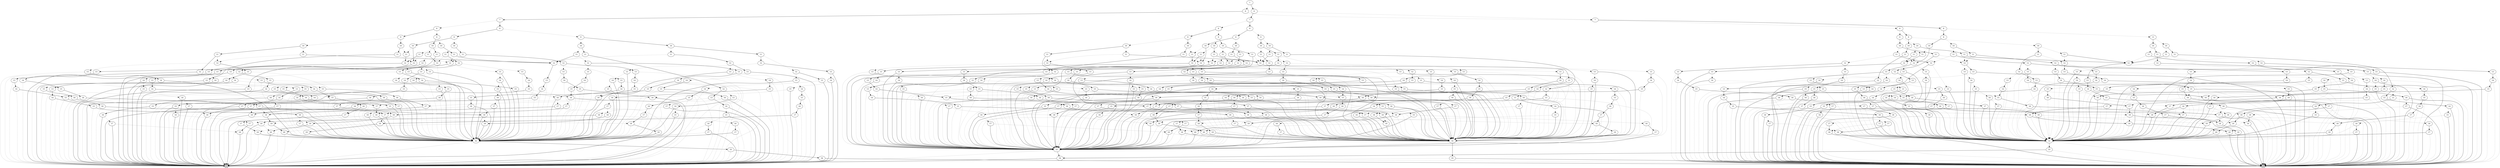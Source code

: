 digraph G {
0 [shape=box, label="0", style=filled, shape=box, height=0.3, width=0.3];
1 [shape=box, label="1", style=filled, shape=box, height=0.3, width=0.3];
49610 [label="1"];
49610 -> 49608 [style=dotted];
49610 -> 49609 [style=filled];
49608 [label="6"];
49608 -> 48847 [style=dotted];
49608 -> 49065 [style=filled];
48847 [label="7"];
48847 -> 48764 [style=dotted];
48847 -> 48846 [style=filled];
48764 [label="8"];
48764 -> 48729 [style=dotted];
48764 -> 48763 [style=filled];
48729 [label="9"];
48729 -> 48690 [style=dotted];
48729 -> 48728 [style=filled];
48690 [label="10"];
48690 -> 48662 [style=dotted];
48690 -> 48689 [style=filled];
48662 [label="11"];
48662 -> 48646 [style=dotted];
48662 -> 48661 [style=filled];
48646 [label="12"];
48646 -> 48637 [style=dotted];
48646 -> 48645 [style=filled];
48637 [label="13"];
48637 -> 48636 [style=dotted];
48637 -> 1211 [style=filled];
48636 [label="14"];
48636 -> 48635 [style=dotted];
48636 -> 1211 [style=filled];
48635 [label="15"];
48635 -> 0 [style=dotted];
48635 -> 48634 [style=filled];
48634 [label="16"];
48634 -> 0 [style=dotted];
48634 -> 48633 [style=filled];
48633 [label="17"];
48633 -> 48632 [style=dotted];
48633 -> 1211 [style=filled];
48632 [label="18"];
48632 -> 48631 [style=dotted];
48632 -> 1211 [style=filled];
48631 [label="19"];
48631 -> 0 [style=dotted];
48631 -> 48630 [style=filled];
48630 [label="20"];
48630 -> 0 [style=dotted];
48630 -> 1211 [style=filled];
1211 [label="32"];
1211 -> 0 [style=dotted];
1211 -> 1193 [style=filled];
1193 [label="33"];
1193 -> 0 [style=dotted];
1193 -> 70 [style=filled];
70 [label="34"];
70 -> 0 [style=dotted];
70 -> 1 [style=filled];
48645 [label="13"];
48645 -> 48644 [style=dotted];
48645 -> 0 [style=filled];
48644 [label="14"];
48644 -> 48643 [style=dotted];
48644 -> 0 [style=filled];
48643 [label="15"];
48643 -> 1211 [style=dotted];
48643 -> 48642 [style=filled];
48642 [label="16"];
48642 -> 1211 [style=dotted];
48642 -> 48641 [style=filled];
48641 [label="17"];
48641 -> 48640 [style=dotted];
48641 -> 0 [style=filled];
48640 [label="18"];
48640 -> 48639 [style=dotted];
48640 -> 0 [style=filled];
48639 [label="19"];
48639 -> 1211 [style=dotted];
48639 -> 48638 [style=filled];
48638 [label="20"];
48638 -> 1211 [style=dotted];
48638 -> 0 [style=filled];
48661 [label="12"];
48661 -> 48653 [style=dotted];
48661 -> 48660 [style=filled];
48653 [label="13"];
48653 -> 48652 [style=dotted];
48653 -> 1211 [style=filled];
48652 [label="14"];
48652 -> 48651 [style=dotted];
48652 -> 1211 [style=filled];
48651 [label="15"];
48651 -> 0 [style=dotted];
48651 -> 48650 [style=filled];
48650 [label="16"];
48650 -> 48649 [style=dotted];
48650 -> 1211 [style=filled];
48649 [label="17"];
48649 -> 0 [style=dotted];
48649 -> 48648 [style=filled];
48648 [label="18"];
48648 -> 48647 [style=dotted];
48648 -> 1211 [style=filled];
48647 [label="19"];
48647 -> 48630 [style=dotted];
48647 -> 1211 [style=filled];
48660 [label="13"];
48660 -> 48659 [style=dotted];
48660 -> 0 [style=filled];
48659 [label="14"];
48659 -> 48658 [style=dotted];
48659 -> 0 [style=filled];
48658 [label="15"];
48658 -> 1211 [style=dotted];
48658 -> 48657 [style=filled];
48657 [label="16"];
48657 -> 48656 [style=dotted];
48657 -> 0 [style=filled];
48656 [label="17"];
48656 -> 1211 [style=dotted];
48656 -> 48655 [style=filled];
48655 [label="18"];
48655 -> 48654 [style=dotted];
48655 -> 0 [style=filled];
48654 [label="19"];
48654 -> 48638 [style=dotted];
48654 -> 0 [style=filled];
48689 [label="11"];
48689 -> 48673 [style=dotted];
48689 -> 48688 [style=filled];
48673 [label="12"];
48673 -> 48667 [style=dotted];
48673 -> 48672 [style=filled];
48667 [label="13"];
48667 -> 48666 [style=dotted];
48667 -> 1211 [style=filled];
48666 [label="14"];
48666 -> 48665 [style=dotted];
48666 -> 1211 [style=filled];
48665 [label="15"];
48665 -> 48664 [style=dotted];
48665 -> 1211 [style=filled];
48664 [label="16"];
48664 -> 48663 [style=dotted];
48664 -> 1211 [style=filled];
48663 [label="17"];
48663 -> 48648 [style=dotted];
48663 -> 1211 [style=filled];
48672 [label="13"];
48672 -> 48671 [style=dotted];
48672 -> 0 [style=filled];
48671 [label="14"];
48671 -> 48670 [style=dotted];
48671 -> 0 [style=filled];
48670 [label="15"];
48670 -> 48669 [style=dotted];
48670 -> 0 [style=filled];
48669 [label="16"];
48669 -> 48668 [style=dotted];
48669 -> 0 [style=filled];
48668 [label="17"];
48668 -> 48655 [style=dotted];
48668 -> 0 [style=filled];
48688 [label="12"];
48688 -> 48680 [style=dotted];
48688 -> 48687 [style=filled];
48680 [label="13"];
48680 -> 0 [style=dotted];
48680 -> 48679 [style=filled];
48679 [label="14"];
48679 -> 0 [style=dotted];
48679 -> 48678 [style=filled];
48678 [label="15"];
48678 -> 0 [style=dotted];
48678 -> 48677 [style=filled];
48677 [label="16"];
48677 -> 48676 [style=dotted];
48677 -> 1211 [style=filled];
48676 [label="17"];
48676 -> 48675 [style=dotted];
48676 -> 1211 [style=filled];
48675 [label="18"];
48675 -> 0 [style=dotted];
48675 -> 48674 [style=filled];
48674 [label="19"];
48674 -> 0 [style=dotted];
48674 -> 1211 [style=filled];
48687 [label="13"];
48687 -> 1211 [style=dotted];
48687 -> 48686 [style=filled];
48686 [label="14"];
48686 -> 1211 [style=dotted];
48686 -> 48685 [style=filled];
48685 [label="15"];
48685 -> 1211 [style=dotted];
48685 -> 48684 [style=filled];
48684 [label="16"];
48684 -> 48683 [style=dotted];
48684 -> 0 [style=filled];
48683 [label="17"];
48683 -> 48682 [style=dotted];
48683 -> 0 [style=filled];
48682 [label="18"];
48682 -> 1211 [style=dotted];
48682 -> 48681 [style=filled];
48681 [label="19"];
48681 -> 1211 [style=dotted];
48681 -> 0 [style=filled];
48728 [label="10"];
48728 -> 48717 [style=dotted];
48728 -> 48727 [style=filled];
48717 [label="11"];
48717 -> 48703 [style=dotted];
48717 -> 48716 [style=filled];
48703 [label="12"];
48703 -> 48696 [style=dotted];
48703 -> 48702 [style=filled];
48696 [label="13"];
48696 -> 1211 [style=dotted];
48696 -> 48695 [style=filled];
48695 [label="14"];
48695 -> 1211 [style=dotted];
48695 -> 48694 [style=filled];
48694 [label="15"];
48694 -> 1211 [style=dotted];
48694 -> 48693 [style=filled];
48693 [label="16"];
48693 -> 1211 [style=dotted];
48693 -> 48692 [style=filled];
48692 [label="17"];
48692 -> 48691 [style=dotted];
48692 -> 0 [style=filled];
48691 [label="18"];
48691 -> 1211 [style=dotted];
48691 -> 48639 [style=filled];
48702 [label="13"];
48702 -> 0 [style=dotted];
48702 -> 48701 [style=filled];
48701 [label="14"];
48701 -> 0 [style=dotted];
48701 -> 48700 [style=filled];
48700 [label="15"];
48700 -> 0 [style=dotted];
48700 -> 48699 [style=filled];
48699 [label="16"];
48699 -> 0 [style=dotted];
48699 -> 48698 [style=filled];
48698 [label="17"];
48698 -> 48697 [style=dotted];
48698 -> 1211 [style=filled];
48697 [label="18"];
48697 -> 0 [style=dotted];
48697 -> 48631 [style=filled];
48716 [label="12"];
48716 -> 48709 [style=dotted];
48716 -> 48715 [style=filled];
48709 [label="13"];
48709 -> 48708 [style=dotted];
48709 -> 1211 [style=filled];
48708 [label="14"];
48708 -> 0 [style=dotted];
48708 -> 48707 [style=filled];
48707 [label="15"];
48707 -> 48706 [style=dotted];
48707 -> 1211 [style=filled];
48706 [label="16"];
48706 -> 48705 [style=dotted];
48706 -> 1211 [style=filled];
48705 [label="17"];
48705 -> 0 [style=dotted];
48705 -> 48704 [style=filled];
48704 [label="18"];
48704 -> 0 [style=dotted];
48704 -> 1211 [style=filled];
48715 [label="13"];
48715 -> 48714 [style=dotted];
48715 -> 0 [style=filled];
48714 [label="14"];
48714 -> 1211 [style=dotted];
48714 -> 48713 [style=filled];
48713 [label="15"];
48713 -> 48712 [style=dotted];
48713 -> 0 [style=filled];
48712 [label="16"];
48712 -> 48711 [style=dotted];
48712 -> 0 [style=filled];
48711 [label="17"];
48711 -> 1211 [style=dotted];
48711 -> 48710 [style=filled];
48710 [label="18"];
48710 -> 1211 [style=dotted];
48710 -> 0 [style=filled];
48727 [label="11"];
48727 -> 48688 [style=dotted];
48727 -> 48726 [style=filled];
48726 [label="12"];
48726 -> 48721 [style=dotted];
48726 -> 48725 [style=filled];
48721 [label="13"];
48721 -> 0 [style=dotted];
48721 -> 48720 [style=filled];
48720 [label="14"];
48720 -> 48719 [style=dotted];
48720 -> 1211 [style=filled];
48719 [label="15"];
48719 -> 0 [style=dotted];
48719 -> 48718 [style=filled];
48718 [label="16"];
48718 -> 0 [style=dotted];
48718 -> 48676 [style=filled];
48725 [label="13"];
48725 -> 1211 [style=dotted];
48725 -> 48724 [style=filled];
48724 [label="14"];
48724 -> 48723 [style=dotted];
48724 -> 0 [style=filled];
48723 [label="15"];
48723 -> 1211 [style=dotted];
48723 -> 48722 [style=filled];
48722 [label="16"];
48722 -> 1211 [style=dotted];
48722 -> 48683 [style=filled];
48763 [label="9"];
48763 -> 48748 [style=dotted];
48763 -> 48762 [style=filled];
48748 [label="10"];
48748 -> 48741 [style=dotted];
48748 -> 48747 [style=filled];
48741 [label="11"];
48741 -> 48740 [style=dotted];
48741 -> 48688 [style=filled];
48740 [label="12"];
48740 -> 48734 [style=dotted];
48740 -> 48739 [style=filled];
48734 [label="13"];
48734 -> 0 [style=dotted];
48734 -> 48733 [style=filled];
48733 [label="14"];
48733 -> 48732 [style=dotted];
48733 -> 1211 [style=filled];
48732 [label="15"];
48732 -> 0 [style=dotted];
48732 -> 48731 [style=filled];
48731 [label="16"];
48731 -> 0 [style=dotted];
48731 -> 48730 [style=filled];
48730 [label="17"];
48730 -> 0 [style=dotted];
48730 -> 48632 [style=filled];
48739 [label="13"];
48739 -> 1211 [style=dotted];
48739 -> 48738 [style=filled];
48738 [label="14"];
48738 -> 48737 [style=dotted];
48738 -> 0 [style=filled];
48737 [label="15"];
48737 -> 1211 [style=dotted];
48737 -> 48736 [style=filled];
48736 [label="16"];
48736 -> 1211 [style=dotted];
48736 -> 48735 [style=filled];
48735 [label="17"];
48735 -> 1211 [style=dotted];
48735 -> 48640 [style=filled];
48747 [label="11"];
48747 -> 48740 [style=dotted];
48747 -> 48746 [style=filled];
48746 [label="12"];
48746 -> 48743 [style=dotted];
48746 -> 48745 [style=filled];
48743 [label="13"];
48743 -> 1211 [style=dotted];
48743 -> 48742 [style=filled];
48742 [label="14"];
48742 -> 1211 [style=dotted];
48742 -> 48723 [style=filled];
48745 [label="13"];
48745 -> 0 [style=dotted];
48745 -> 48744 [style=filled];
48744 [label="14"];
48744 -> 0 [style=dotted];
48744 -> 48719 [style=filled];
48762 [label="10"];
48762 -> 48749 [style=dotted];
48762 -> 48761 [style=filled];
48749 [label="11"];
48749 -> 48673 [style=dotted];
48749 -> 48661 [style=filled];
48761 [label="11"];
48761 -> 48646 [style=dotted];
48761 -> 48760 [style=filled];
48760 [label="12"];
48760 -> 48754 [style=dotted];
48760 -> 48759 [style=filled];
48754 [label="13"];
48754 -> 1211 [style=dotted];
48754 -> 48753 [style=filled];
48753 [label="14"];
48753 -> 1211 [style=dotted];
48753 -> 48752 [style=filled];
48752 [label="15"];
48752 -> 1211 [style=dotted];
48752 -> 48751 [style=filled];
48751 [label="16"];
48751 -> 48750 [style=dotted];
48751 -> 0 [style=filled];
48750 [label="17"];
48750 -> 48710 [style=dotted];
48750 -> 0 [style=filled];
48759 [label="13"];
48759 -> 0 [style=dotted];
48759 -> 48758 [style=filled];
48758 [label="14"];
48758 -> 0 [style=dotted];
48758 -> 48757 [style=filled];
48757 [label="15"];
48757 -> 0 [style=dotted];
48757 -> 48756 [style=filled];
48756 [label="16"];
48756 -> 48755 [style=dotted];
48756 -> 1211 [style=filled];
48755 [label="17"];
48755 -> 48704 [style=dotted];
48755 -> 1211 [style=filled];
48846 [label="8"];
48846 -> 48826 [style=dotted];
48846 -> 48845 [style=filled];
48826 [label="9"];
48826 -> 48789 [style=dotted];
48826 -> 48825 [style=filled];
48789 [label="10"];
48789 -> 48776 [style=dotted];
48789 -> 48788 [style=filled];
48776 [label="11"];
48776 -> 48775 [style=dotted];
48776 -> 48688 [style=filled];
48775 [label="12"];
48775 -> 48769 [style=dotted];
48775 -> 48774 [style=filled];
48769 [label="13"];
48769 -> 1211 [style=dotted];
48769 -> 48768 [style=filled];
48768 [label="14"];
48768 -> 1211 [style=dotted];
48768 -> 48767 [style=filled];
48767 [label="15"];
48767 -> 1211 [style=dotted];
48767 -> 48766 [style=filled];
48766 [label="16"];
48766 -> 48765 [style=dotted];
48766 -> 0 [style=filled];
48765 [label="17"];
48765 -> 1211 [style=dotted];
48765 -> 48691 [style=filled];
48774 [label="13"];
48774 -> 0 [style=dotted];
48774 -> 48773 [style=filled];
48773 [label="14"];
48773 -> 0 [style=dotted];
48773 -> 48772 [style=filled];
48772 [label="15"];
48772 -> 0 [style=dotted];
48772 -> 48771 [style=filled];
48771 [label="16"];
48771 -> 48770 [style=dotted];
48771 -> 1211 [style=filled];
48770 [label="17"];
48770 -> 0 [style=dotted];
48770 -> 48697 [style=filled];
48788 [label="11"];
48788 -> 48688 [style=dotted];
48788 -> 48787 [style=filled];
48787 [label="12"];
48787 -> 48781 [style=dotted];
48787 -> 48786 [style=filled];
48781 [label="13"];
48781 -> 0 [style=dotted];
48781 -> 48780 [style=filled];
48780 [label="14"];
48780 -> 48779 [style=dotted];
48780 -> 1211 [style=filled];
48779 [label="15"];
48779 -> 48778 [style=dotted];
48779 -> 1211 [style=filled];
48778 [label="16"];
48778 -> 0 [style=dotted];
48778 -> 48777 [style=filled];
48777 [label="17"];
48777 -> 0 [style=dotted];
48777 -> 1211 [style=filled];
48786 [label="13"];
48786 -> 1211 [style=dotted];
48786 -> 48785 [style=filled];
48785 [label="14"];
48785 -> 48784 [style=dotted];
48785 -> 0 [style=filled];
48784 [label="15"];
48784 -> 48783 [style=dotted];
48784 -> 0 [style=filled];
48783 [label="16"];
48783 -> 1211 [style=dotted];
48783 -> 48782 [style=filled];
48782 [label="17"];
48782 -> 1211 [style=dotted];
48782 -> 0 [style=filled];
48825 [label="10"];
48825 -> 48803 [style=dotted];
48825 -> 48824 [style=filled];
48803 [label="11"];
48803 -> 48688 [style=dotted];
48803 -> 48802 [style=filled];
48802 [label="12"];
48802 -> 48795 [style=dotted];
48802 -> 48801 [style=filled];
48795 [label="13"];
48795 -> 48794 [style=dotted];
48795 -> 1211 [style=filled];
48794 [label="14"];
48794 -> 0 [style=dotted];
48794 -> 48793 [style=filled];
48793 [label="15"];
48793 -> 0 [style=dotted];
48793 -> 48792 [style=filled];
48792 [label="16"];
48792 -> 48791 [style=dotted];
48792 -> 1211 [style=filled];
48791 [label="17"];
48791 -> 48790 [style=dotted];
48791 -> 1211 [style=filled];
48790 [label="18"];
48790 -> 0 [style=dotted];
48790 -> 48647 [style=filled];
48801 [label="13"];
48801 -> 48800 [style=dotted];
48801 -> 0 [style=filled];
48800 [label="14"];
48800 -> 1211 [style=dotted];
48800 -> 48799 [style=filled];
48799 [label="15"];
48799 -> 1211 [style=dotted];
48799 -> 48798 [style=filled];
48798 [label="16"];
48798 -> 48797 [style=dotted];
48798 -> 0 [style=filled];
48797 [label="17"];
48797 -> 48796 [style=dotted];
48797 -> 0 [style=filled];
48796 [label="18"];
48796 -> 1211 [style=dotted];
48796 -> 48654 [style=filled];
48824 [label="11"];
48824 -> 48814 [style=dotted];
48824 -> 48823 [style=filled];
48814 [label="12"];
48814 -> 48808 [style=dotted];
48814 -> 48813 [style=filled];
48808 [label="13"];
48808 -> 48807 [style=dotted];
48808 -> 1211 [style=filled];
48807 [label="14"];
48807 -> 0 [style=dotted];
48807 -> 48806 [style=filled];
48806 [label="15"];
48806 -> 0 [style=dotted];
48806 -> 48805 [style=filled];
48805 [label="16"];
48805 -> 0 [style=dotted];
48805 -> 48804 [style=filled];
48804 [label="17"];
48804 -> 0 [style=dotted];
48804 -> 48675 [style=filled];
48813 [label="13"];
48813 -> 48812 [style=dotted];
48813 -> 0 [style=filled];
48812 [label="14"];
48812 -> 1211 [style=dotted];
48812 -> 48811 [style=filled];
48811 [label="15"];
48811 -> 1211 [style=dotted];
48811 -> 48810 [style=filled];
48810 [label="16"];
48810 -> 1211 [style=dotted];
48810 -> 48809 [style=filled];
48809 [label="17"];
48809 -> 1211 [style=dotted];
48809 -> 48682 [style=filled];
48823 [label="12"];
48823 -> 48818 [style=dotted];
48823 -> 48822 [style=filled];
48818 [label="13"];
48818 -> 48817 [style=dotted];
48818 -> 1211 [style=filled];
48817 [label="14"];
48817 -> 48816 [style=dotted];
48817 -> 1211 [style=filled];
48816 [label="15"];
48816 -> 48815 [style=dotted];
48816 -> 1211 [style=filled];
48815 [label="16"];
48815 -> 48730 [style=dotted];
48815 -> 1211 [style=filled];
48822 [label="13"];
48822 -> 48821 [style=dotted];
48822 -> 0 [style=filled];
48821 [label="14"];
48821 -> 48820 [style=dotted];
48821 -> 0 [style=filled];
48820 [label="15"];
48820 -> 48819 [style=dotted];
48820 -> 0 [style=filled];
48819 [label="16"];
48819 -> 48735 [style=dotted];
48819 -> 0 [style=filled];
48845 [label="9"];
48845 -> 48843 [style=dotted];
48845 -> 48844 [style=filled];
48843 [label="10"];
48843 -> 48834 [style=dotted];
48843 -> 48842 [style=filled];
48834 [label="11"];
48834 -> 48716 [style=dotted];
48834 -> 48833 [style=filled];
48833 [label="12"];
48833 -> 48829 [style=dotted];
48833 -> 48832 [style=filled];
48829 [label="13"];
48829 -> 1211 [style=dotted];
48829 -> 48828 [style=filled];
48828 [label="14"];
48828 -> 1211 [style=dotted];
48828 -> 48827 [style=filled];
48827 [label="15"];
48827 -> 48766 [style=dotted];
48827 -> 0 [style=filled];
48832 [label="13"];
48832 -> 0 [style=dotted];
48832 -> 48831 [style=filled];
48831 [label="14"];
48831 -> 0 [style=dotted];
48831 -> 48830 [style=filled];
48830 [label="15"];
48830 -> 48771 [style=dotted];
48830 -> 1211 [style=filled];
48842 [label="11"];
48842 -> 48673 [style=dotted];
48842 -> 48841 [style=filled];
48841 [label="12"];
48841 -> 48837 [style=dotted];
48841 -> 48840 [style=filled];
48837 [label="13"];
48837 -> 1211 [style=dotted];
48837 -> 48836 [style=filled];
48836 [label="14"];
48836 -> 1211 [style=dotted];
48836 -> 48835 [style=filled];
48835 [label="15"];
48835 -> 1211 [style=dotted];
48835 -> 48819 [style=filled];
48840 [label="13"];
48840 -> 0 [style=dotted];
48840 -> 48839 [style=filled];
48839 [label="14"];
48839 -> 0 [style=dotted];
48839 -> 48838 [style=filled];
48838 [label="15"];
48838 -> 0 [style=dotted];
48838 -> 48815 [style=filled];
48844 [label="10"];
48844 -> 48749 [style=dotted];
48844 -> 48646 [style=filled];
49065 [label="7"];
49065 -> 48982 [style=dotted];
49065 -> 49064 [style=filled];
48982 [label="8"];
48982 -> 48947 [style=dotted];
48982 -> 48981 [style=filled];
48947 [label="9"];
48947 -> 48908 [style=dotted];
48947 -> 48946 [style=filled];
48908 [label="10"];
48908 -> 48880 [style=dotted];
48908 -> 48907 [style=filled];
48880 [label="11"];
48880 -> 48864 [style=dotted];
48880 -> 48879 [style=filled];
48864 [label="12"];
48864 -> 48855 [style=dotted];
48864 -> 48863 [style=filled];
48855 [label="13"];
48855 -> 48854 [style=dotted];
48855 -> 1213 [style=filled];
48854 [label="14"];
48854 -> 48853 [style=dotted];
48854 -> 1213 [style=filled];
48853 [label="15"];
48853 -> 1 [style=dotted];
48853 -> 48852 [style=filled];
48852 [label="16"];
48852 -> 1 [style=dotted];
48852 -> 48851 [style=filled];
48851 [label="17"];
48851 -> 48850 [style=dotted];
48851 -> 1213 [style=filled];
48850 [label="18"];
48850 -> 48849 [style=dotted];
48850 -> 1213 [style=filled];
48849 [label="19"];
48849 -> 1 [style=dotted];
48849 -> 48848 [style=filled];
48848 [label="20"];
48848 -> 1 [style=dotted];
48848 -> 1213 [style=filled];
1213 [label="32"];
1213 -> 1 [style=dotted];
1213 -> 1197 [style=filled];
1197 [label="33"];
1197 -> 1 [style=dotted];
1197 -> 71 [style=filled];
71 [label="34"];
71 -> 1 [style=dotted];
71 -> 0 [style=filled];
48863 [label="13"];
48863 -> 48862 [style=dotted];
48863 -> 1 [style=filled];
48862 [label="14"];
48862 -> 48861 [style=dotted];
48862 -> 1 [style=filled];
48861 [label="15"];
48861 -> 1213 [style=dotted];
48861 -> 48860 [style=filled];
48860 [label="16"];
48860 -> 1213 [style=dotted];
48860 -> 48859 [style=filled];
48859 [label="17"];
48859 -> 48858 [style=dotted];
48859 -> 1 [style=filled];
48858 [label="18"];
48858 -> 48857 [style=dotted];
48858 -> 1 [style=filled];
48857 [label="19"];
48857 -> 1213 [style=dotted];
48857 -> 48856 [style=filled];
48856 [label="20"];
48856 -> 1213 [style=dotted];
48856 -> 1 [style=filled];
48879 [label="12"];
48879 -> 48871 [style=dotted];
48879 -> 48878 [style=filled];
48871 [label="13"];
48871 -> 48870 [style=dotted];
48871 -> 1213 [style=filled];
48870 [label="14"];
48870 -> 48869 [style=dotted];
48870 -> 1213 [style=filled];
48869 [label="15"];
48869 -> 1 [style=dotted];
48869 -> 48868 [style=filled];
48868 [label="16"];
48868 -> 48867 [style=dotted];
48868 -> 1213 [style=filled];
48867 [label="17"];
48867 -> 1 [style=dotted];
48867 -> 48866 [style=filled];
48866 [label="18"];
48866 -> 48865 [style=dotted];
48866 -> 1213 [style=filled];
48865 [label="19"];
48865 -> 48848 [style=dotted];
48865 -> 1213 [style=filled];
48878 [label="13"];
48878 -> 48877 [style=dotted];
48878 -> 1 [style=filled];
48877 [label="14"];
48877 -> 48876 [style=dotted];
48877 -> 1 [style=filled];
48876 [label="15"];
48876 -> 1213 [style=dotted];
48876 -> 48875 [style=filled];
48875 [label="16"];
48875 -> 48874 [style=dotted];
48875 -> 1 [style=filled];
48874 [label="17"];
48874 -> 1213 [style=dotted];
48874 -> 48873 [style=filled];
48873 [label="18"];
48873 -> 48872 [style=dotted];
48873 -> 1 [style=filled];
48872 [label="19"];
48872 -> 48856 [style=dotted];
48872 -> 1 [style=filled];
48907 [label="11"];
48907 -> 48891 [style=dotted];
48907 -> 48906 [style=filled];
48891 [label="12"];
48891 -> 48885 [style=dotted];
48891 -> 48890 [style=filled];
48885 [label="13"];
48885 -> 48884 [style=dotted];
48885 -> 1213 [style=filled];
48884 [label="14"];
48884 -> 48883 [style=dotted];
48884 -> 1213 [style=filled];
48883 [label="15"];
48883 -> 48882 [style=dotted];
48883 -> 1213 [style=filled];
48882 [label="16"];
48882 -> 48881 [style=dotted];
48882 -> 1213 [style=filled];
48881 [label="17"];
48881 -> 48866 [style=dotted];
48881 -> 1213 [style=filled];
48890 [label="13"];
48890 -> 48889 [style=dotted];
48890 -> 1 [style=filled];
48889 [label="14"];
48889 -> 48888 [style=dotted];
48889 -> 1 [style=filled];
48888 [label="15"];
48888 -> 48887 [style=dotted];
48888 -> 1 [style=filled];
48887 [label="16"];
48887 -> 48886 [style=dotted];
48887 -> 1 [style=filled];
48886 [label="17"];
48886 -> 48873 [style=dotted];
48886 -> 1 [style=filled];
48906 [label="12"];
48906 -> 48898 [style=dotted];
48906 -> 48905 [style=filled];
48898 [label="13"];
48898 -> 1 [style=dotted];
48898 -> 48897 [style=filled];
48897 [label="14"];
48897 -> 1 [style=dotted];
48897 -> 48896 [style=filled];
48896 [label="15"];
48896 -> 1 [style=dotted];
48896 -> 48895 [style=filled];
48895 [label="16"];
48895 -> 48894 [style=dotted];
48895 -> 1213 [style=filled];
48894 [label="17"];
48894 -> 48893 [style=dotted];
48894 -> 1213 [style=filled];
48893 [label="18"];
48893 -> 1 [style=dotted];
48893 -> 48892 [style=filled];
48892 [label="19"];
48892 -> 1 [style=dotted];
48892 -> 1213 [style=filled];
48905 [label="13"];
48905 -> 1213 [style=dotted];
48905 -> 48904 [style=filled];
48904 [label="14"];
48904 -> 1213 [style=dotted];
48904 -> 48903 [style=filled];
48903 [label="15"];
48903 -> 1213 [style=dotted];
48903 -> 48902 [style=filled];
48902 [label="16"];
48902 -> 48901 [style=dotted];
48902 -> 1 [style=filled];
48901 [label="17"];
48901 -> 48900 [style=dotted];
48901 -> 1 [style=filled];
48900 [label="18"];
48900 -> 1213 [style=dotted];
48900 -> 48899 [style=filled];
48899 [label="19"];
48899 -> 1213 [style=dotted];
48899 -> 1 [style=filled];
48946 [label="10"];
48946 -> 48935 [style=dotted];
48946 -> 48945 [style=filled];
48935 [label="11"];
48935 -> 48921 [style=dotted];
48935 -> 48934 [style=filled];
48921 [label="12"];
48921 -> 48914 [style=dotted];
48921 -> 48920 [style=filled];
48914 [label="13"];
48914 -> 1213 [style=dotted];
48914 -> 48913 [style=filled];
48913 [label="14"];
48913 -> 1213 [style=dotted];
48913 -> 48912 [style=filled];
48912 [label="15"];
48912 -> 1213 [style=dotted];
48912 -> 48911 [style=filled];
48911 [label="16"];
48911 -> 1213 [style=dotted];
48911 -> 48910 [style=filled];
48910 [label="17"];
48910 -> 48909 [style=dotted];
48910 -> 1 [style=filled];
48909 [label="18"];
48909 -> 1213 [style=dotted];
48909 -> 48857 [style=filled];
48920 [label="13"];
48920 -> 1 [style=dotted];
48920 -> 48919 [style=filled];
48919 [label="14"];
48919 -> 1 [style=dotted];
48919 -> 48918 [style=filled];
48918 [label="15"];
48918 -> 1 [style=dotted];
48918 -> 48917 [style=filled];
48917 [label="16"];
48917 -> 1 [style=dotted];
48917 -> 48916 [style=filled];
48916 [label="17"];
48916 -> 48915 [style=dotted];
48916 -> 1213 [style=filled];
48915 [label="18"];
48915 -> 1 [style=dotted];
48915 -> 48849 [style=filled];
48934 [label="12"];
48934 -> 48927 [style=dotted];
48934 -> 48933 [style=filled];
48927 [label="13"];
48927 -> 48926 [style=dotted];
48927 -> 1213 [style=filled];
48926 [label="14"];
48926 -> 1 [style=dotted];
48926 -> 48925 [style=filled];
48925 [label="15"];
48925 -> 48924 [style=dotted];
48925 -> 1213 [style=filled];
48924 [label="16"];
48924 -> 48923 [style=dotted];
48924 -> 1213 [style=filled];
48923 [label="17"];
48923 -> 1 [style=dotted];
48923 -> 48922 [style=filled];
48922 [label="18"];
48922 -> 1 [style=dotted];
48922 -> 1213 [style=filled];
48933 [label="13"];
48933 -> 48932 [style=dotted];
48933 -> 1 [style=filled];
48932 [label="14"];
48932 -> 1213 [style=dotted];
48932 -> 48931 [style=filled];
48931 [label="15"];
48931 -> 48930 [style=dotted];
48931 -> 1 [style=filled];
48930 [label="16"];
48930 -> 48929 [style=dotted];
48930 -> 1 [style=filled];
48929 [label="17"];
48929 -> 1213 [style=dotted];
48929 -> 48928 [style=filled];
48928 [label="18"];
48928 -> 1213 [style=dotted];
48928 -> 1 [style=filled];
48945 [label="11"];
48945 -> 48906 [style=dotted];
48945 -> 48944 [style=filled];
48944 [label="12"];
48944 -> 48939 [style=dotted];
48944 -> 48943 [style=filled];
48939 [label="13"];
48939 -> 1 [style=dotted];
48939 -> 48938 [style=filled];
48938 [label="14"];
48938 -> 48937 [style=dotted];
48938 -> 1213 [style=filled];
48937 [label="15"];
48937 -> 1 [style=dotted];
48937 -> 48936 [style=filled];
48936 [label="16"];
48936 -> 1 [style=dotted];
48936 -> 48894 [style=filled];
48943 [label="13"];
48943 -> 1213 [style=dotted];
48943 -> 48942 [style=filled];
48942 [label="14"];
48942 -> 48941 [style=dotted];
48942 -> 1 [style=filled];
48941 [label="15"];
48941 -> 1213 [style=dotted];
48941 -> 48940 [style=filled];
48940 [label="16"];
48940 -> 1213 [style=dotted];
48940 -> 48901 [style=filled];
48981 [label="9"];
48981 -> 48966 [style=dotted];
48981 -> 48980 [style=filled];
48966 [label="10"];
48966 -> 48959 [style=dotted];
48966 -> 48965 [style=filled];
48959 [label="11"];
48959 -> 48958 [style=dotted];
48959 -> 48906 [style=filled];
48958 [label="12"];
48958 -> 48952 [style=dotted];
48958 -> 48957 [style=filled];
48952 [label="13"];
48952 -> 1 [style=dotted];
48952 -> 48951 [style=filled];
48951 [label="14"];
48951 -> 48950 [style=dotted];
48951 -> 1213 [style=filled];
48950 [label="15"];
48950 -> 1 [style=dotted];
48950 -> 48949 [style=filled];
48949 [label="16"];
48949 -> 1 [style=dotted];
48949 -> 48948 [style=filled];
48948 [label="17"];
48948 -> 1 [style=dotted];
48948 -> 48850 [style=filled];
48957 [label="13"];
48957 -> 1213 [style=dotted];
48957 -> 48956 [style=filled];
48956 [label="14"];
48956 -> 48955 [style=dotted];
48956 -> 1 [style=filled];
48955 [label="15"];
48955 -> 1213 [style=dotted];
48955 -> 48954 [style=filled];
48954 [label="16"];
48954 -> 1213 [style=dotted];
48954 -> 48953 [style=filled];
48953 [label="17"];
48953 -> 1213 [style=dotted];
48953 -> 48858 [style=filled];
48965 [label="11"];
48965 -> 48958 [style=dotted];
48965 -> 48964 [style=filled];
48964 [label="12"];
48964 -> 48961 [style=dotted];
48964 -> 48963 [style=filled];
48961 [label="13"];
48961 -> 1213 [style=dotted];
48961 -> 48960 [style=filled];
48960 [label="14"];
48960 -> 1213 [style=dotted];
48960 -> 48941 [style=filled];
48963 [label="13"];
48963 -> 1 [style=dotted];
48963 -> 48962 [style=filled];
48962 [label="14"];
48962 -> 1 [style=dotted];
48962 -> 48937 [style=filled];
48980 [label="10"];
48980 -> 48967 [style=dotted];
48980 -> 48979 [style=filled];
48967 [label="11"];
48967 -> 48891 [style=dotted];
48967 -> 48879 [style=filled];
48979 [label="11"];
48979 -> 48864 [style=dotted];
48979 -> 48978 [style=filled];
48978 [label="12"];
48978 -> 48972 [style=dotted];
48978 -> 48977 [style=filled];
48972 [label="13"];
48972 -> 1213 [style=dotted];
48972 -> 48971 [style=filled];
48971 [label="14"];
48971 -> 1213 [style=dotted];
48971 -> 48970 [style=filled];
48970 [label="15"];
48970 -> 1213 [style=dotted];
48970 -> 48969 [style=filled];
48969 [label="16"];
48969 -> 48968 [style=dotted];
48969 -> 1 [style=filled];
48968 [label="17"];
48968 -> 48928 [style=dotted];
48968 -> 1 [style=filled];
48977 [label="13"];
48977 -> 1 [style=dotted];
48977 -> 48976 [style=filled];
48976 [label="14"];
48976 -> 1 [style=dotted];
48976 -> 48975 [style=filled];
48975 [label="15"];
48975 -> 1 [style=dotted];
48975 -> 48974 [style=filled];
48974 [label="16"];
48974 -> 48973 [style=dotted];
48974 -> 1213 [style=filled];
48973 [label="17"];
48973 -> 48922 [style=dotted];
48973 -> 1213 [style=filled];
49064 [label="8"];
49064 -> 49044 [style=dotted];
49064 -> 49063 [style=filled];
49044 [label="9"];
49044 -> 49007 [style=dotted];
49044 -> 49043 [style=filled];
49007 [label="10"];
49007 -> 48994 [style=dotted];
49007 -> 49006 [style=filled];
48994 [label="11"];
48994 -> 48993 [style=dotted];
48994 -> 48906 [style=filled];
48993 [label="12"];
48993 -> 48987 [style=dotted];
48993 -> 48992 [style=filled];
48987 [label="13"];
48987 -> 1213 [style=dotted];
48987 -> 48986 [style=filled];
48986 [label="14"];
48986 -> 1213 [style=dotted];
48986 -> 48985 [style=filled];
48985 [label="15"];
48985 -> 1213 [style=dotted];
48985 -> 48984 [style=filled];
48984 [label="16"];
48984 -> 48983 [style=dotted];
48984 -> 1 [style=filled];
48983 [label="17"];
48983 -> 1213 [style=dotted];
48983 -> 48909 [style=filled];
48992 [label="13"];
48992 -> 1 [style=dotted];
48992 -> 48991 [style=filled];
48991 [label="14"];
48991 -> 1 [style=dotted];
48991 -> 48990 [style=filled];
48990 [label="15"];
48990 -> 1 [style=dotted];
48990 -> 48989 [style=filled];
48989 [label="16"];
48989 -> 48988 [style=dotted];
48989 -> 1213 [style=filled];
48988 [label="17"];
48988 -> 1 [style=dotted];
48988 -> 48915 [style=filled];
49006 [label="11"];
49006 -> 48906 [style=dotted];
49006 -> 49005 [style=filled];
49005 [label="12"];
49005 -> 48999 [style=dotted];
49005 -> 49004 [style=filled];
48999 [label="13"];
48999 -> 1 [style=dotted];
48999 -> 48998 [style=filled];
48998 [label="14"];
48998 -> 48997 [style=dotted];
48998 -> 1213 [style=filled];
48997 [label="15"];
48997 -> 48996 [style=dotted];
48997 -> 1213 [style=filled];
48996 [label="16"];
48996 -> 1 [style=dotted];
48996 -> 48995 [style=filled];
48995 [label="17"];
48995 -> 1 [style=dotted];
48995 -> 1213 [style=filled];
49004 [label="13"];
49004 -> 1213 [style=dotted];
49004 -> 49003 [style=filled];
49003 [label="14"];
49003 -> 49002 [style=dotted];
49003 -> 1 [style=filled];
49002 [label="15"];
49002 -> 49001 [style=dotted];
49002 -> 1 [style=filled];
49001 [label="16"];
49001 -> 1213 [style=dotted];
49001 -> 49000 [style=filled];
49000 [label="17"];
49000 -> 1213 [style=dotted];
49000 -> 1 [style=filled];
49043 [label="10"];
49043 -> 49021 [style=dotted];
49043 -> 49042 [style=filled];
49021 [label="11"];
49021 -> 48906 [style=dotted];
49021 -> 49020 [style=filled];
49020 [label="12"];
49020 -> 49013 [style=dotted];
49020 -> 49019 [style=filled];
49013 [label="13"];
49013 -> 49012 [style=dotted];
49013 -> 1213 [style=filled];
49012 [label="14"];
49012 -> 1 [style=dotted];
49012 -> 49011 [style=filled];
49011 [label="15"];
49011 -> 1 [style=dotted];
49011 -> 49010 [style=filled];
49010 [label="16"];
49010 -> 49009 [style=dotted];
49010 -> 1213 [style=filled];
49009 [label="17"];
49009 -> 49008 [style=dotted];
49009 -> 1213 [style=filled];
49008 [label="18"];
49008 -> 1 [style=dotted];
49008 -> 48865 [style=filled];
49019 [label="13"];
49019 -> 49018 [style=dotted];
49019 -> 1 [style=filled];
49018 [label="14"];
49018 -> 1213 [style=dotted];
49018 -> 49017 [style=filled];
49017 [label="15"];
49017 -> 1213 [style=dotted];
49017 -> 49016 [style=filled];
49016 [label="16"];
49016 -> 49015 [style=dotted];
49016 -> 1 [style=filled];
49015 [label="17"];
49015 -> 49014 [style=dotted];
49015 -> 1 [style=filled];
49014 [label="18"];
49014 -> 1213 [style=dotted];
49014 -> 48872 [style=filled];
49042 [label="11"];
49042 -> 49032 [style=dotted];
49042 -> 49041 [style=filled];
49032 [label="12"];
49032 -> 49026 [style=dotted];
49032 -> 49031 [style=filled];
49026 [label="13"];
49026 -> 49025 [style=dotted];
49026 -> 1213 [style=filled];
49025 [label="14"];
49025 -> 1 [style=dotted];
49025 -> 49024 [style=filled];
49024 [label="15"];
49024 -> 1 [style=dotted];
49024 -> 49023 [style=filled];
49023 [label="16"];
49023 -> 1 [style=dotted];
49023 -> 49022 [style=filled];
49022 [label="17"];
49022 -> 1 [style=dotted];
49022 -> 48893 [style=filled];
49031 [label="13"];
49031 -> 49030 [style=dotted];
49031 -> 1 [style=filled];
49030 [label="14"];
49030 -> 1213 [style=dotted];
49030 -> 49029 [style=filled];
49029 [label="15"];
49029 -> 1213 [style=dotted];
49029 -> 49028 [style=filled];
49028 [label="16"];
49028 -> 1213 [style=dotted];
49028 -> 49027 [style=filled];
49027 [label="17"];
49027 -> 1213 [style=dotted];
49027 -> 48900 [style=filled];
49041 [label="12"];
49041 -> 49036 [style=dotted];
49041 -> 49040 [style=filled];
49036 [label="13"];
49036 -> 49035 [style=dotted];
49036 -> 1213 [style=filled];
49035 [label="14"];
49035 -> 49034 [style=dotted];
49035 -> 1213 [style=filled];
49034 [label="15"];
49034 -> 49033 [style=dotted];
49034 -> 1213 [style=filled];
49033 [label="16"];
49033 -> 48948 [style=dotted];
49033 -> 1213 [style=filled];
49040 [label="13"];
49040 -> 49039 [style=dotted];
49040 -> 1 [style=filled];
49039 [label="14"];
49039 -> 49038 [style=dotted];
49039 -> 1 [style=filled];
49038 [label="15"];
49038 -> 49037 [style=dotted];
49038 -> 1 [style=filled];
49037 [label="16"];
49037 -> 48953 [style=dotted];
49037 -> 1 [style=filled];
49063 [label="9"];
49063 -> 49061 [style=dotted];
49063 -> 49062 [style=filled];
49061 [label="10"];
49061 -> 49052 [style=dotted];
49061 -> 49060 [style=filled];
49052 [label="11"];
49052 -> 48934 [style=dotted];
49052 -> 49051 [style=filled];
49051 [label="12"];
49051 -> 49047 [style=dotted];
49051 -> 49050 [style=filled];
49047 [label="13"];
49047 -> 1213 [style=dotted];
49047 -> 49046 [style=filled];
49046 [label="14"];
49046 -> 1213 [style=dotted];
49046 -> 49045 [style=filled];
49045 [label="15"];
49045 -> 48984 [style=dotted];
49045 -> 1 [style=filled];
49050 [label="13"];
49050 -> 1 [style=dotted];
49050 -> 49049 [style=filled];
49049 [label="14"];
49049 -> 1 [style=dotted];
49049 -> 49048 [style=filled];
49048 [label="15"];
49048 -> 48989 [style=dotted];
49048 -> 1213 [style=filled];
49060 [label="11"];
49060 -> 48891 [style=dotted];
49060 -> 49059 [style=filled];
49059 [label="12"];
49059 -> 49055 [style=dotted];
49059 -> 49058 [style=filled];
49055 [label="13"];
49055 -> 1213 [style=dotted];
49055 -> 49054 [style=filled];
49054 [label="14"];
49054 -> 1213 [style=dotted];
49054 -> 49053 [style=filled];
49053 [label="15"];
49053 -> 1213 [style=dotted];
49053 -> 49037 [style=filled];
49058 [label="13"];
49058 -> 1 [style=dotted];
49058 -> 49057 [style=filled];
49057 [label="14"];
49057 -> 1 [style=dotted];
49057 -> 49056 [style=filled];
49056 [label="15"];
49056 -> 1 [style=dotted];
49056 -> 49033 [style=filled];
49062 [label="10"];
49062 -> 48967 [style=dotted];
49062 -> 48864 [style=filled];
49609 [label="6"];
49609 -> 48847 [style=dotted];
49609 -> 49284 [style=filled];
49284 [label="7"];
49284 -> 49201 [style=dotted];
49284 -> 49283 [style=filled];
49201 [label="8"];
49201 -> 49166 [style=dotted];
49201 -> 49200 [style=filled];
49166 [label="9"];
49166 -> 49127 [style=dotted];
49166 -> 49165 [style=filled];
49127 [label="10"];
49127 -> 49099 [style=dotted];
49127 -> 49126 [style=filled];
49099 [label="11"];
49099 -> 49083 [style=dotted];
49099 -> 49098 [style=filled];
49083 [label="12"];
49083 -> 49074 [style=dotted];
49083 -> 49082 [style=filled];
49074 [label="13"];
49074 -> 49073 [style=dotted];
49074 -> 49066 [style=filled];
49073 [label="14"];
49073 -> 49072 [style=dotted];
49073 -> 49066 [style=filled];
49072 [label="15"];
49072 -> 1204 [style=dotted];
49072 -> 49071 [style=filled];
1204 [label="33"];
1204 -> 1 [style=dotted];
1204 -> 70 [style=filled];
49071 [label="16"];
49071 -> 1204 [style=dotted];
49071 -> 49070 [style=filled];
49070 [label="17"];
49070 -> 49069 [style=dotted];
49070 -> 49066 [style=filled];
49069 [label="18"];
49069 -> 49068 [style=dotted];
49069 -> 49066 [style=filled];
49068 [label="19"];
49068 -> 1204 [style=dotted];
49068 -> 49067 [style=filled];
49067 [label="20"];
49067 -> 1204 [style=dotted];
49067 -> 49066 [style=filled];
49066 [label="32"];
49066 -> 1204 [style=dotted];
49066 -> 69 [style=filled];
69 [label="33"];
69 -> 1 [style=dotted];
69 -> 0 [style=filled];
49082 [label="13"];
49082 -> 49081 [style=dotted];
49082 -> 1204 [style=filled];
49081 [label="14"];
49081 -> 49080 [style=dotted];
49081 -> 1204 [style=filled];
49080 [label="15"];
49080 -> 49066 [style=dotted];
49080 -> 49079 [style=filled];
49079 [label="16"];
49079 -> 49066 [style=dotted];
49079 -> 49078 [style=filled];
49078 [label="17"];
49078 -> 49077 [style=dotted];
49078 -> 1204 [style=filled];
49077 [label="18"];
49077 -> 49076 [style=dotted];
49077 -> 1204 [style=filled];
49076 [label="19"];
49076 -> 49066 [style=dotted];
49076 -> 49075 [style=filled];
49075 [label="20"];
49075 -> 49066 [style=dotted];
49075 -> 1204 [style=filled];
49098 [label="12"];
49098 -> 49090 [style=dotted];
49098 -> 49097 [style=filled];
49090 [label="13"];
49090 -> 49089 [style=dotted];
49090 -> 49066 [style=filled];
49089 [label="14"];
49089 -> 49088 [style=dotted];
49089 -> 49066 [style=filled];
49088 [label="15"];
49088 -> 1204 [style=dotted];
49088 -> 49087 [style=filled];
49087 [label="16"];
49087 -> 49086 [style=dotted];
49087 -> 49066 [style=filled];
49086 [label="17"];
49086 -> 1204 [style=dotted];
49086 -> 49085 [style=filled];
49085 [label="18"];
49085 -> 49084 [style=dotted];
49085 -> 49066 [style=filled];
49084 [label="19"];
49084 -> 49067 [style=dotted];
49084 -> 49066 [style=filled];
49097 [label="13"];
49097 -> 49096 [style=dotted];
49097 -> 1204 [style=filled];
49096 [label="14"];
49096 -> 49095 [style=dotted];
49096 -> 1204 [style=filled];
49095 [label="15"];
49095 -> 49066 [style=dotted];
49095 -> 49094 [style=filled];
49094 [label="16"];
49094 -> 49093 [style=dotted];
49094 -> 1204 [style=filled];
49093 [label="17"];
49093 -> 49066 [style=dotted];
49093 -> 49092 [style=filled];
49092 [label="18"];
49092 -> 49091 [style=dotted];
49092 -> 1204 [style=filled];
49091 [label="19"];
49091 -> 49075 [style=dotted];
49091 -> 1204 [style=filled];
49126 [label="11"];
49126 -> 49110 [style=dotted];
49126 -> 49125 [style=filled];
49110 [label="12"];
49110 -> 49104 [style=dotted];
49110 -> 49109 [style=filled];
49104 [label="13"];
49104 -> 49103 [style=dotted];
49104 -> 49066 [style=filled];
49103 [label="14"];
49103 -> 49102 [style=dotted];
49103 -> 49066 [style=filled];
49102 [label="15"];
49102 -> 49101 [style=dotted];
49102 -> 49066 [style=filled];
49101 [label="16"];
49101 -> 49100 [style=dotted];
49101 -> 49066 [style=filled];
49100 [label="17"];
49100 -> 49085 [style=dotted];
49100 -> 49066 [style=filled];
49109 [label="13"];
49109 -> 49108 [style=dotted];
49109 -> 1204 [style=filled];
49108 [label="14"];
49108 -> 49107 [style=dotted];
49108 -> 1204 [style=filled];
49107 [label="15"];
49107 -> 49106 [style=dotted];
49107 -> 1204 [style=filled];
49106 [label="16"];
49106 -> 49105 [style=dotted];
49106 -> 1204 [style=filled];
49105 [label="17"];
49105 -> 49092 [style=dotted];
49105 -> 1204 [style=filled];
49125 [label="12"];
49125 -> 49117 [style=dotted];
49125 -> 49124 [style=filled];
49117 [label="13"];
49117 -> 1204 [style=dotted];
49117 -> 49116 [style=filled];
49116 [label="14"];
49116 -> 1204 [style=dotted];
49116 -> 49115 [style=filled];
49115 [label="15"];
49115 -> 1204 [style=dotted];
49115 -> 49114 [style=filled];
49114 [label="16"];
49114 -> 49113 [style=dotted];
49114 -> 49066 [style=filled];
49113 [label="17"];
49113 -> 49112 [style=dotted];
49113 -> 49066 [style=filled];
49112 [label="18"];
49112 -> 1204 [style=dotted];
49112 -> 49111 [style=filled];
49111 [label="19"];
49111 -> 1204 [style=dotted];
49111 -> 49066 [style=filled];
49124 [label="13"];
49124 -> 49066 [style=dotted];
49124 -> 49123 [style=filled];
49123 [label="14"];
49123 -> 49066 [style=dotted];
49123 -> 49122 [style=filled];
49122 [label="15"];
49122 -> 49066 [style=dotted];
49122 -> 49121 [style=filled];
49121 [label="16"];
49121 -> 49120 [style=dotted];
49121 -> 1204 [style=filled];
49120 [label="17"];
49120 -> 49119 [style=dotted];
49120 -> 1204 [style=filled];
49119 [label="18"];
49119 -> 49066 [style=dotted];
49119 -> 49118 [style=filled];
49118 [label="19"];
49118 -> 49066 [style=dotted];
49118 -> 1204 [style=filled];
49165 [label="10"];
49165 -> 49154 [style=dotted];
49165 -> 49164 [style=filled];
49154 [label="11"];
49154 -> 49140 [style=dotted];
49154 -> 49153 [style=filled];
49140 [label="12"];
49140 -> 49133 [style=dotted];
49140 -> 49139 [style=filled];
49133 [label="13"];
49133 -> 49066 [style=dotted];
49133 -> 49132 [style=filled];
49132 [label="14"];
49132 -> 49066 [style=dotted];
49132 -> 49131 [style=filled];
49131 [label="15"];
49131 -> 49066 [style=dotted];
49131 -> 49130 [style=filled];
49130 [label="16"];
49130 -> 49066 [style=dotted];
49130 -> 49129 [style=filled];
49129 [label="17"];
49129 -> 49128 [style=dotted];
49129 -> 1204 [style=filled];
49128 [label="18"];
49128 -> 49066 [style=dotted];
49128 -> 49076 [style=filled];
49139 [label="13"];
49139 -> 1204 [style=dotted];
49139 -> 49138 [style=filled];
49138 [label="14"];
49138 -> 1204 [style=dotted];
49138 -> 49137 [style=filled];
49137 [label="15"];
49137 -> 1204 [style=dotted];
49137 -> 49136 [style=filled];
49136 [label="16"];
49136 -> 1204 [style=dotted];
49136 -> 49135 [style=filled];
49135 [label="17"];
49135 -> 49134 [style=dotted];
49135 -> 49066 [style=filled];
49134 [label="18"];
49134 -> 1204 [style=dotted];
49134 -> 49068 [style=filled];
49153 [label="12"];
49153 -> 49146 [style=dotted];
49153 -> 49152 [style=filled];
49146 [label="13"];
49146 -> 49145 [style=dotted];
49146 -> 49066 [style=filled];
49145 [label="14"];
49145 -> 1204 [style=dotted];
49145 -> 49144 [style=filled];
49144 [label="15"];
49144 -> 49143 [style=dotted];
49144 -> 49066 [style=filled];
49143 [label="16"];
49143 -> 49142 [style=dotted];
49143 -> 49066 [style=filled];
49142 [label="17"];
49142 -> 1204 [style=dotted];
49142 -> 49141 [style=filled];
49141 [label="18"];
49141 -> 1204 [style=dotted];
49141 -> 49066 [style=filled];
49152 [label="13"];
49152 -> 49151 [style=dotted];
49152 -> 1204 [style=filled];
49151 [label="14"];
49151 -> 49066 [style=dotted];
49151 -> 49150 [style=filled];
49150 [label="15"];
49150 -> 49149 [style=dotted];
49150 -> 1204 [style=filled];
49149 [label="16"];
49149 -> 49148 [style=dotted];
49149 -> 1204 [style=filled];
49148 [label="17"];
49148 -> 49066 [style=dotted];
49148 -> 49147 [style=filled];
49147 [label="18"];
49147 -> 49066 [style=dotted];
49147 -> 1204 [style=filled];
49164 [label="11"];
49164 -> 49125 [style=dotted];
49164 -> 49163 [style=filled];
49163 [label="12"];
49163 -> 49158 [style=dotted];
49163 -> 49162 [style=filled];
49158 [label="13"];
49158 -> 1204 [style=dotted];
49158 -> 49157 [style=filled];
49157 [label="14"];
49157 -> 49156 [style=dotted];
49157 -> 49066 [style=filled];
49156 [label="15"];
49156 -> 1204 [style=dotted];
49156 -> 49155 [style=filled];
49155 [label="16"];
49155 -> 1204 [style=dotted];
49155 -> 49113 [style=filled];
49162 [label="13"];
49162 -> 49066 [style=dotted];
49162 -> 49161 [style=filled];
49161 [label="14"];
49161 -> 49160 [style=dotted];
49161 -> 1204 [style=filled];
49160 [label="15"];
49160 -> 49066 [style=dotted];
49160 -> 49159 [style=filled];
49159 [label="16"];
49159 -> 49066 [style=dotted];
49159 -> 49120 [style=filled];
49200 [label="9"];
49200 -> 49185 [style=dotted];
49200 -> 49199 [style=filled];
49185 [label="10"];
49185 -> 49178 [style=dotted];
49185 -> 49184 [style=filled];
49178 [label="11"];
49178 -> 49177 [style=dotted];
49178 -> 49125 [style=filled];
49177 [label="12"];
49177 -> 49171 [style=dotted];
49177 -> 49176 [style=filled];
49171 [label="13"];
49171 -> 1204 [style=dotted];
49171 -> 49170 [style=filled];
49170 [label="14"];
49170 -> 49169 [style=dotted];
49170 -> 49066 [style=filled];
49169 [label="15"];
49169 -> 1204 [style=dotted];
49169 -> 49168 [style=filled];
49168 [label="16"];
49168 -> 1204 [style=dotted];
49168 -> 49167 [style=filled];
49167 [label="17"];
49167 -> 1204 [style=dotted];
49167 -> 49069 [style=filled];
49176 [label="13"];
49176 -> 49066 [style=dotted];
49176 -> 49175 [style=filled];
49175 [label="14"];
49175 -> 49174 [style=dotted];
49175 -> 1204 [style=filled];
49174 [label="15"];
49174 -> 49066 [style=dotted];
49174 -> 49173 [style=filled];
49173 [label="16"];
49173 -> 49066 [style=dotted];
49173 -> 49172 [style=filled];
49172 [label="17"];
49172 -> 49066 [style=dotted];
49172 -> 49077 [style=filled];
49184 [label="11"];
49184 -> 49177 [style=dotted];
49184 -> 49183 [style=filled];
49183 [label="12"];
49183 -> 49180 [style=dotted];
49183 -> 49182 [style=filled];
49180 [label="13"];
49180 -> 49066 [style=dotted];
49180 -> 49179 [style=filled];
49179 [label="14"];
49179 -> 49066 [style=dotted];
49179 -> 49160 [style=filled];
49182 [label="13"];
49182 -> 1204 [style=dotted];
49182 -> 49181 [style=filled];
49181 [label="14"];
49181 -> 1204 [style=dotted];
49181 -> 49156 [style=filled];
49199 [label="10"];
49199 -> 49186 [style=dotted];
49199 -> 49198 [style=filled];
49186 [label="11"];
49186 -> 49110 [style=dotted];
49186 -> 49098 [style=filled];
49198 [label="11"];
49198 -> 49083 [style=dotted];
49198 -> 49197 [style=filled];
49197 [label="12"];
49197 -> 49191 [style=dotted];
49197 -> 49196 [style=filled];
49191 [label="13"];
49191 -> 49066 [style=dotted];
49191 -> 49190 [style=filled];
49190 [label="14"];
49190 -> 49066 [style=dotted];
49190 -> 49189 [style=filled];
49189 [label="15"];
49189 -> 49066 [style=dotted];
49189 -> 49188 [style=filled];
49188 [label="16"];
49188 -> 49187 [style=dotted];
49188 -> 1204 [style=filled];
49187 [label="17"];
49187 -> 49147 [style=dotted];
49187 -> 1204 [style=filled];
49196 [label="13"];
49196 -> 1204 [style=dotted];
49196 -> 49195 [style=filled];
49195 [label="14"];
49195 -> 1204 [style=dotted];
49195 -> 49194 [style=filled];
49194 [label="15"];
49194 -> 1204 [style=dotted];
49194 -> 49193 [style=filled];
49193 [label="16"];
49193 -> 49192 [style=dotted];
49193 -> 49066 [style=filled];
49192 [label="17"];
49192 -> 49141 [style=dotted];
49192 -> 49066 [style=filled];
49283 [label="8"];
49283 -> 49263 [style=dotted];
49283 -> 49282 [style=filled];
49263 [label="9"];
49263 -> 49226 [style=dotted];
49263 -> 49262 [style=filled];
49226 [label="10"];
49226 -> 49213 [style=dotted];
49226 -> 49225 [style=filled];
49213 [label="11"];
49213 -> 49212 [style=dotted];
49213 -> 49125 [style=filled];
49212 [label="12"];
49212 -> 49206 [style=dotted];
49212 -> 49211 [style=filled];
49206 [label="13"];
49206 -> 49066 [style=dotted];
49206 -> 49205 [style=filled];
49205 [label="14"];
49205 -> 49066 [style=dotted];
49205 -> 49204 [style=filled];
49204 [label="15"];
49204 -> 49066 [style=dotted];
49204 -> 49203 [style=filled];
49203 [label="16"];
49203 -> 49202 [style=dotted];
49203 -> 1204 [style=filled];
49202 [label="17"];
49202 -> 49066 [style=dotted];
49202 -> 49128 [style=filled];
49211 [label="13"];
49211 -> 1204 [style=dotted];
49211 -> 49210 [style=filled];
49210 [label="14"];
49210 -> 1204 [style=dotted];
49210 -> 49209 [style=filled];
49209 [label="15"];
49209 -> 1204 [style=dotted];
49209 -> 49208 [style=filled];
49208 [label="16"];
49208 -> 49207 [style=dotted];
49208 -> 49066 [style=filled];
49207 [label="17"];
49207 -> 1204 [style=dotted];
49207 -> 49134 [style=filled];
49225 [label="11"];
49225 -> 49125 [style=dotted];
49225 -> 49224 [style=filled];
49224 [label="12"];
49224 -> 49218 [style=dotted];
49224 -> 49223 [style=filled];
49218 [label="13"];
49218 -> 1204 [style=dotted];
49218 -> 49217 [style=filled];
49217 [label="14"];
49217 -> 49216 [style=dotted];
49217 -> 49066 [style=filled];
49216 [label="15"];
49216 -> 49215 [style=dotted];
49216 -> 49066 [style=filled];
49215 [label="16"];
49215 -> 1204 [style=dotted];
49215 -> 49214 [style=filled];
49214 [label="17"];
49214 -> 1204 [style=dotted];
49214 -> 49066 [style=filled];
49223 [label="13"];
49223 -> 49066 [style=dotted];
49223 -> 49222 [style=filled];
49222 [label="14"];
49222 -> 49221 [style=dotted];
49222 -> 1204 [style=filled];
49221 [label="15"];
49221 -> 49220 [style=dotted];
49221 -> 1204 [style=filled];
49220 [label="16"];
49220 -> 49066 [style=dotted];
49220 -> 49219 [style=filled];
49219 [label="17"];
49219 -> 49066 [style=dotted];
49219 -> 1204 [style=filled];
49262 [label="10"];
49262 -> 49240 [style=dotted];
49262 -> 49261 [style=filled];
49240 [label="11"];
49240 -> 49125 [style=dotted];
49240 -> 49239 [style=filled];
49239 [label="12"];
49239 -> 49232 [style=dotted];
49239 -> 49238 [style=filled];
49232 [label="13"];
49232 -> 49231 [style=dotted];
49232 -> 49066 [style=filled];
49231 [label="14"];
49231 -> 1204 [style=dotted];
49231 -> 49230 [style=filled];
49230 [label="15"];
49230 -> 1204 [style=dotted];
49230 -> 49229 [style=filled];
49229 [label="16"];
49229 -> 49228 [style=dotted];
49229 -> 49066 [style=filled];
49228 [label="17"];
49228 -> 49227 [style=dotted];
49228 -> 49066 [style=filled];
49227 [label="18"];
49227 -> 1204 [style=dotted];
49227 -> 49084 [style=filled];
49238 [label="13"];
49238 -> 49237 [style=dotted];
49238 -> 1204 [style=filled];
49237 [label="14"];
49237 -> 49066 [style=dotted];
49237 -> 49236 [style=filled];
49236 [label="15"];
49236 -> 49066 [style=dotted];
49236 -> 49235 [style=filled];
49235 [label="16"];
49235 -> 49234 [style=dotted];
49235 -> 1204 [style=filled];
49234 [label="17"];
49234 -> 49233 [style=dotted];
49234 -> 1204 [style=filled];
49233 [label="18"];
49233 -> 49066 [style=dotted];
49233 -> 49091 [style=filled];
49261 [label="11"];
49261 -> 49251 [style=dotted];
49261 -> 49260 [style=filled];
49251 [label="12"];
49251 -> 49245 [style=dotted];
49251 -> 49250 [style=filled];
49245 [label="13"];
49245 -> 49244 [style=dotted];
49245 -> 49066 [style=filled];
49244 [label="14"];
49244 -> 1204 [style=dotted];
49244 -> 49243 [style=filled];
49243 [label="15"];
49243 -> 1204 [style=dotted];
49243 -> 49242 [style=filled];
49242 [label="16"];
49242 -> 1204 [style=dotted];
49242 -> 49241 [style=filled];
49241 [label="17"];
49241 -> 1204 [style=dotted];
49241 -> 49112 [style=filled];
49250 [label="13"];
49250 -> 49249 [style=dotted];
49250 -> 1204 [style=filled];
49249 [label="14"];
49249 -> 49066 [style=dotted];
49249 -> 49248 [style=filled];
49248 [label="15"];
49248 -> 49066 [style=dotted];
49248 -> 49247 [style=filled];
49247 [label="16"];
49247 -> 49066 [style=dotted];
49247 -> 49246 [style=filled];
49246 [label="17"];
49246 -> 49066 [style=dotted];
49246 -> 49119 [style=filled];
49260 [label="12"];
49260 -> 49255 [style=dotted];
49260 -> 49259 [style=filled];
49255 [label="13"];
49255 -> 49254 [style=dotted];
49255 -> 49066 [style=filled];
49254 [label="14"];
49254 -> 49253 [style=dotted];
49254 -> 49066 [style=filled];
49253 [label="15"];
49253 -> 49252 [style=dotted];
49253 -> 49066 [style=filled];
49252 [label="16"];
49252 -> 49167 [style=dotted];
49252 -> 49066 [style=filled];
49259 [label="13"];
49259 -> 49258 [style=dotted];
49259 -> 1204 [style=filled];
49258 [label="14"];
49258 -> 49257 [style=dotted];
49258 -> 1204 [style=filled];
49257 [label="15"];
49257 -> 49256 [style=dotted];
49257 -> 1204 [style=filled];
49256 [label="16"];
49256 -> 49172 [style=dotted];
49256 -> 1204 [style=filled];
49282 [label="9"];
49282 -> 49280 [style=dotted];
49282 -> 49281 [style=filled];
49280 [label="10"];
49280 -> 49271 [style=dotted];
49280 -> 49279 [style=filled];
49271 [label="11"];
49271 -> 49153 [style=dotted];
49271 -> 49270 [style=filled];
49270 [label="12"];
49270 -> 49266 [style=dotted];
49270 -> 49269 [style=filled];
49266 [label="13"];
49266 -> 49066 [style=dotted];
49266 -> 49265 [style=filled];
49265 [label="14"];
49265 -> 49066 [style=dotted];
49265 -> 49264 [style=filled];
49264 [label="15"];
49264 -> 49203 [style=dotted];
49264 -> 1204 [style=filled];
49269 [label="13"];
49269 -> 1204 [style=dotted];
49269 -> 49268 [style=filled];
49268 [label="14"];
49268 -> 1204 [style=dotted];
49268 -> 49267 [style=filled];
49267 [label="15"];
49267 -> 49208 [style=dotted];
49267 -> 49066 [style=filled];
49279 [label="11"];
49279 -> 49110 [style=dotted];
49279 -> 49278 [style=filled];
49278 [label="12"];
49278 -> 49274 [style=dotted];
49278 -> 49277 [style=filled];
49274 [label="13"];
49274 -> 49066 [style=dotted];
49274 -> 49273 [style=filled];
49273 [label="14"];
49273 -> 49066 [style=dotted];
49273 -> 49272 [style=filled];
49272 [label="15"];
49272 -> 49066 [style=dotted];
49272 -> 49256 [style=filled];
49277 [label="13"];
49277 -> 1204 [style=dotted];
49277 -> 49276 [style=filled];
49276 [label="14"];
49276 -> 1204 [style=dotted];
49276 -> 49275 [style=filled];
49275 [label="15"];
49275 -> 1204 [style=dotted];
49275 -> 49252 [style=filled];
49281 [label="10"];
49281 -> 49186 [style=dotted];
49281 -> 49083 [style=filled];
}
